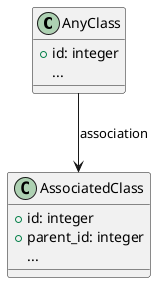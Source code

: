 @startuml

Class AnyClass {
  +id: integer
  ...
}
Class AssociatedClass {
  +id: integer
  +parent_id: integer
  ...
}

AnyClass --> AssociatedClass : association

@enduml